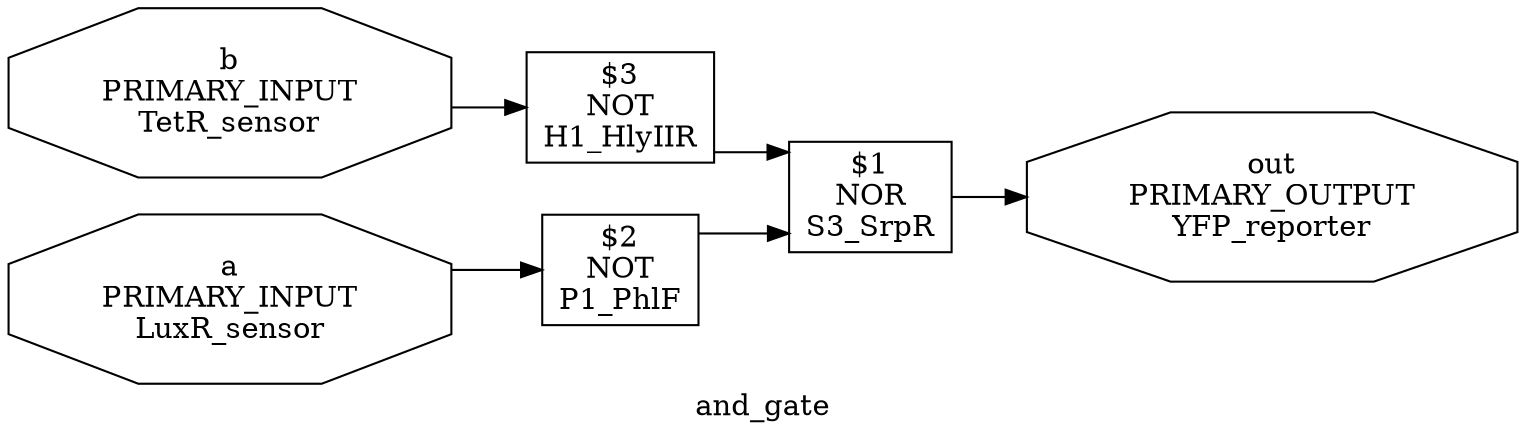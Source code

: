 digraph and_gate {
label="and_gate"
rankdir="LR"
remincross=true
splines=ortho
{rank = same; "b";"a";}
{rank = same; "out";}
"$1" [shape=box, label="$1
NOR
S3_SrpR"]
"out" [shape=octagon, label="out
PRIMARY_OUTPUT
YFP_reporter"]
"$2" [shape=box, label="$2
NOT
P1_PhlF"]
"$3" [shape=box, label="$3
NOT
H1_HlyIIR"]
"b" [shape=octagon, label="b
PRIMARY_INPUT
TetR_sensor"]
"a" [shape=octagon, label="a
PRIMARY_INPUT
LuxR_sensor"]
"$1" -> "out"
"$2" -> "$1"
"$3" -> "$1"
"b" -> "$3"
"a" -> "$2"
}
